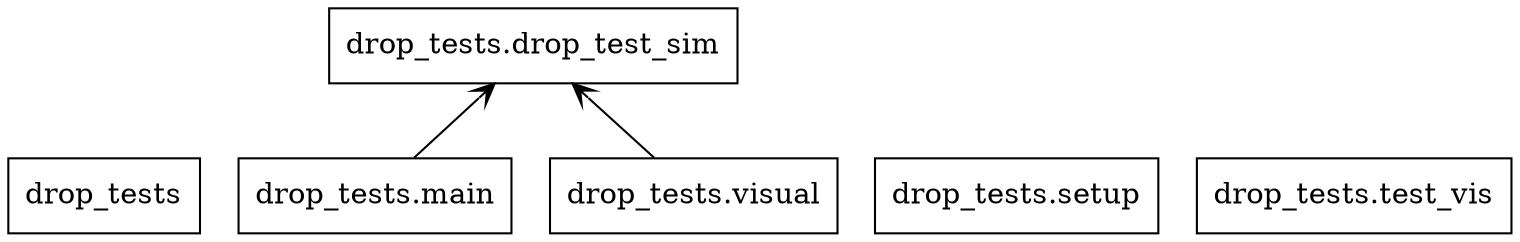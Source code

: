 digraph "packages" {
rankdir=BT
charset="utf-8"
"drop_tests" [color="black", label=<drop_tests>, shape="box", style="solid"];
"drop_tests.drop_test_sim" [color="black", label=<drop_tests.drop_test_sim>, shape="box", style="solid"];
"drop_tests.main" [color="black", label=<drop_tests.main>, shape="box", style="solid"];
"drop_tests.setup" [color="black", label=<drop_tests.setup>, shape="box", style="solid"];
"drop_tests.test_vis" [color="black", label=<drop_tests.test_vis>, shape="box", style="solid"];
"drop_tests.visual" [color="black", label=<drop_tests.visual>, shape="box", style="solid"];
"drop_tests.main" -> "drop_tests.drop_test_sim" [arrowhead="open", arrowtail="none"];
"drop_tests.visual" -> "drop_tests.drop_test_sim" [arrowhead="open", arrowtail="none"];
}
